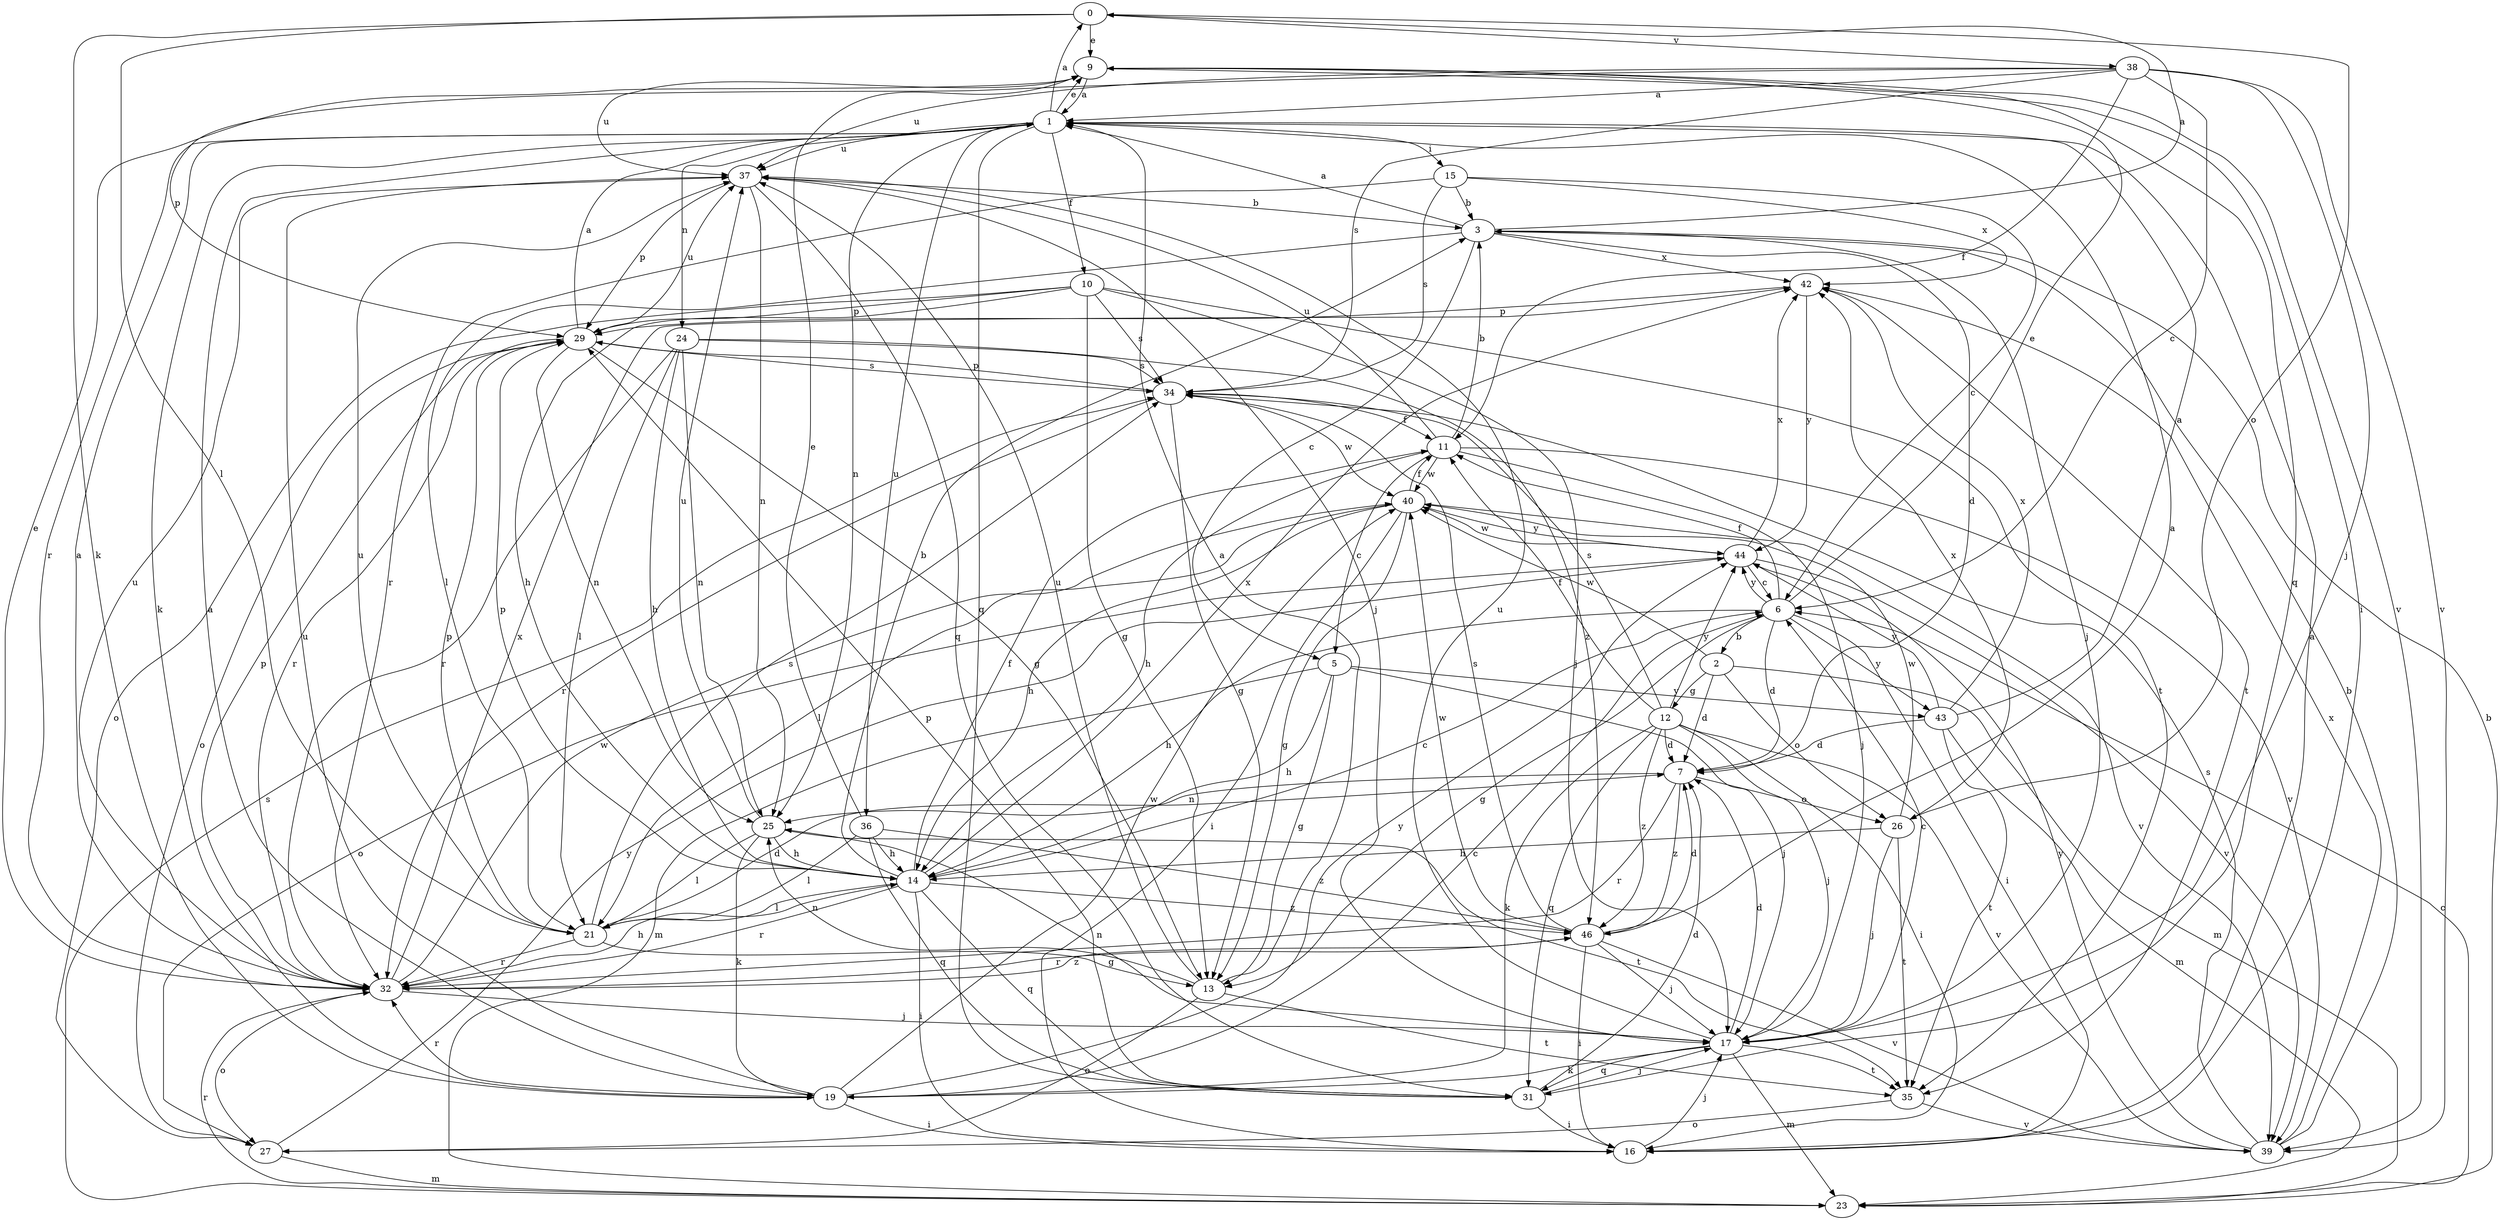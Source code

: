 strict digraph  {
0;
1;
2;
3;
5;
6;
7;
9;
10;
11;
12;
13;
14;
15;
16;
17;
19;
21;
23;
24;
25;
26;
27;
29;
31;
32;
34;
35;
36;
37;
38;
39;
40;
42;
43;
44;
46;
0 -> 9  [label=e];
0 -> 19  [label=k];
0 -> 21  [label=l];
0 -> 26  [label=o];
0 -> 38  [label=v];
1 -> 0  [label=a];
1 -> 9  [label=e];
1 -> 10  [label=f];
1 -> 15  [label=i];
1 -> 19  [label=k];
1 -> 24  [label=n];
1 -> 25  [label=n];
1 -> 31  [label=q];
1 -> 32  [label=r];
1 -> 36  [label=u];
1 -> 37  [label=u];
2 -> 7  [label=d];
2 -> 12  [label=g];
2 -> 23  [label=m];
2 -> 26  [label=o];
2 -> 40  [label=w];
3 -> 0  [label=a];
3 -> 1  [label=a];
3 -> 5  [label=c];
3 -> 7  [label=d];
3 -> 17  [label=j];
3 -> 21  [label=l];
3 -> 42  [label=x];
5 -> 13  [label=g];
5 -> 14  [label=h];
5 -> 17  [label=j];
5 -> 23  [label=m];
5 -> 43  [label=y];
6 -> 2  [label=b];
6 -> 7  [label=d];
6 -> 9  [label=e];
6 -> 11  [label=f];
6 -> 13  [label=g];
6 -> 14  [label=h];
6 -> 16  [label=i];
6 -> 43  [label=y];
6 -> 44  [label=y];
7 -> 25  [label=n];
7 -> 26  [label=o];
7 -> 32  [label=r];
7 -> 46  [label=z];
9 -> 1  [label=a];
9 -> 16  [label=i];
9 -> 31  [label=q];
9 -> 37  [label=u];
9 -> 39  [label=v];
10 -> 13  [label=g];
10 -> 14  [label=h];
10 -> 17  [label=j];
10 -> 27  [label=o];
10 -> 29  [label=p];
10 -> 34  [label=s];
10 -> 35  [label=t];
11 -> 3  [label=b];
11 -> 5  [label=c];
11 -> 14  [label=h];
11 -> 17  [label=j];
11 -> 37  [label=u];
11 -> 39  [label=v];
11 -> 40  [label=w];
12 -> 7  [label=d];
12 -> 11  [label=f];
12 -> 16  [label=i];
12 -> 17  [label=j];
12 -> 19  [label=k];
12 -> 31  [label=q];
12 -> 34  [label=s];
12 -> 39  [label=v];
12 -> 44  [label=y];
12 -> 46  [label=z];
13 -> 1  [label=a];
13 -> 25  [label=n];
13 -> 27  [label=o];
13 -> 35  [label=t];
13 -> 37  [label=u];
14 -> 3  [label=b];
14 -> 6  [label=c];
14 -> 11  [label=f];
14 -> 16  [label=i];
14 -> 21  [label=l];
14 -> 29  [label=p];
14 -> 31  [label=q];
14 -> 32  [label=r];
14 -> 42  [label=x];
14 -> 46  [label=z];
15 -> 3  [label=b];
15 -> 6  [label=c];
15 -> 32  [label=r];
15 -> 34  [label=s];
15 -> 42  [label=x];
16 -> 1  [label=a];
16 -> 17  [label=j];
17 -> 6  [label=c];
17 -> 7  [label=d];
17 -> 19  [label=k];
17 -> 23  [label=m];
17 -> 25  [label=n];
17 -> 31  [label=q];
17 -> 35  [label=t];
17 -> 37  [label=u];
19 -> 1  [label=a];
19 -> 6  [label=c];
19 -> 16  [label=i];
19 -> 32  [label=r];
19 -> 37  [label=u];
19 -> 40  [label=w];
19 -> 44  [label=y];
21 -> 7  [label=d];
21 -> 13  [label=g];
21 -> 29  [label=p];
21 -> 32  [label=r];
21 -> 34  [label=s];
21 -> 37  [label=u];
23 -> 3  [label=b];
23 -> 6  [label=c];
23 -> 32  [label=r];
23 -> 34  [label=s];
24 -> 14  [label=h];
24 -> 21  [label=l];
24 -> 25  [label=n];
24 -> 32  [label=r];
24 -> 34  [label=s];
24 -> 46  [label=z];
25 -> 14  [label=h];
25 -> 19  [label=k];
25 -> 21  [label=l];
25 -> 35  [label=t];
25 -> 37  [label=u];
26 -> 14  [label=h];
26 -> 17  [label=j];
26 -> 35  [label=t];
26 -> 40  [label=w];
26 -> 42  [label=x];
27 -> 23  [label=m];
27 -> 44  [label=y];
29 -> 1  [label=a];
29 -> 13  [label=g];
29 -> 25  [label=n];
29 -> 27  [label=o];
29 -> 32  [label=r];
29 -> 34  [label=s];
29 -> 37  [label=u];
31 -> 7  [label=d];
31 -> 16  [label=i];
31 -> 17  [label=j];
31 -> 29  [label=p];
32 -> 1  [label=a];
32 -> 9  [label=e];
32 -> 14  [label=h];
32 -> 17  [label=j];
32 -> 27  [label=o];
32 -> 29  [label=p];
32 -> 37  [label=u];
32 -> 40  [label=w];
32 -> 42  [label=x];
32 -> 46  [label=z];
34 -> 11  [label=f];
34 -> 13  [label=g];
34 -> 29  [label=p];
34 -> 32  [label=r];
34 -> 40  [label=w];
35 -> 27  [label=o];
35 -> 39  [label=v];
36 -> 9  [label=e];
36 -> 14  [label=h];
36 -> 21  [label=l];
36 -> 31  [label=q];
36 -> 46  [label=z];
37 -> 3  [label=b];
37 -> 17  [label=j];
37 -> 25  [label=n];
37 -> 29  [label=p];
37 -> 31  [label=q];
38 -> 1  [label=a];
38 -> 6  [label=c];
38 -> 11  [label=f];
38 -> 17  [label=j];
38 -> 29  [label=p];
38 -> 34  [label=s];
38 -> 37  [label=u];
38 -> 39  [label=v];
39 -> 3  [label=b];
39 -> 34  [label=s];
39 -> 42  [label=x];
39 -> 44  [label=y];
40 -> 11  [label=f];
40 -> 13  [label=g];
40 -> 14  [label=h];
40 -> 16  [label=i];
40 -> 21  [label=l];
40 -> 39  [label=v];
40 -> 44  [label=y];
42 -> 29  [label=p];
42 -> 35  [label=t];
42 -> 44  [label=y];
43 -> 1  [label=a];
43 -> 7  [label=d];
43 -> 23  [label=m];
43 -> 35  [label=t];
43 -> 42  [label=x];
43 -> 44  [label=y];
44 -> 6  [label=c];
44 -> 27  [label=o];
44 -> 39  [label=v];
44 -> 40  [label=w];
44 -> 42  [label=x];
46 -> 1  [label=a];
46 -> 7  [label=d];
46 -> 16  [label=i];
46 -> 17  [label=j];
46 -> 32  [label=r];
46 -> 34  [label=s];
46 -> 39  [label=v];
46 -> 40  [label=w];
}
